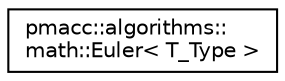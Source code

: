 digraph "Graphical Class Hierarchy"
{
 // LATEX_PDF_SIZE
  edge [fontname="Helvetica",fontsize="10",labelfontname="Helvetica",labelfontsize="10"];
  node [fontname="Helvetica",fontsize="10",shape=record];
  rankdir="LR";
  Node0 [label="pmacc::algorithms::\lmath::Euler\< T_Type \>",height=0.2,width=0.4,color="black", fillcolor="white", style="filled",URL="$structpmacc_1_1algorithms_1_1math_1_1_euler.html",tooltip=" "];
}
